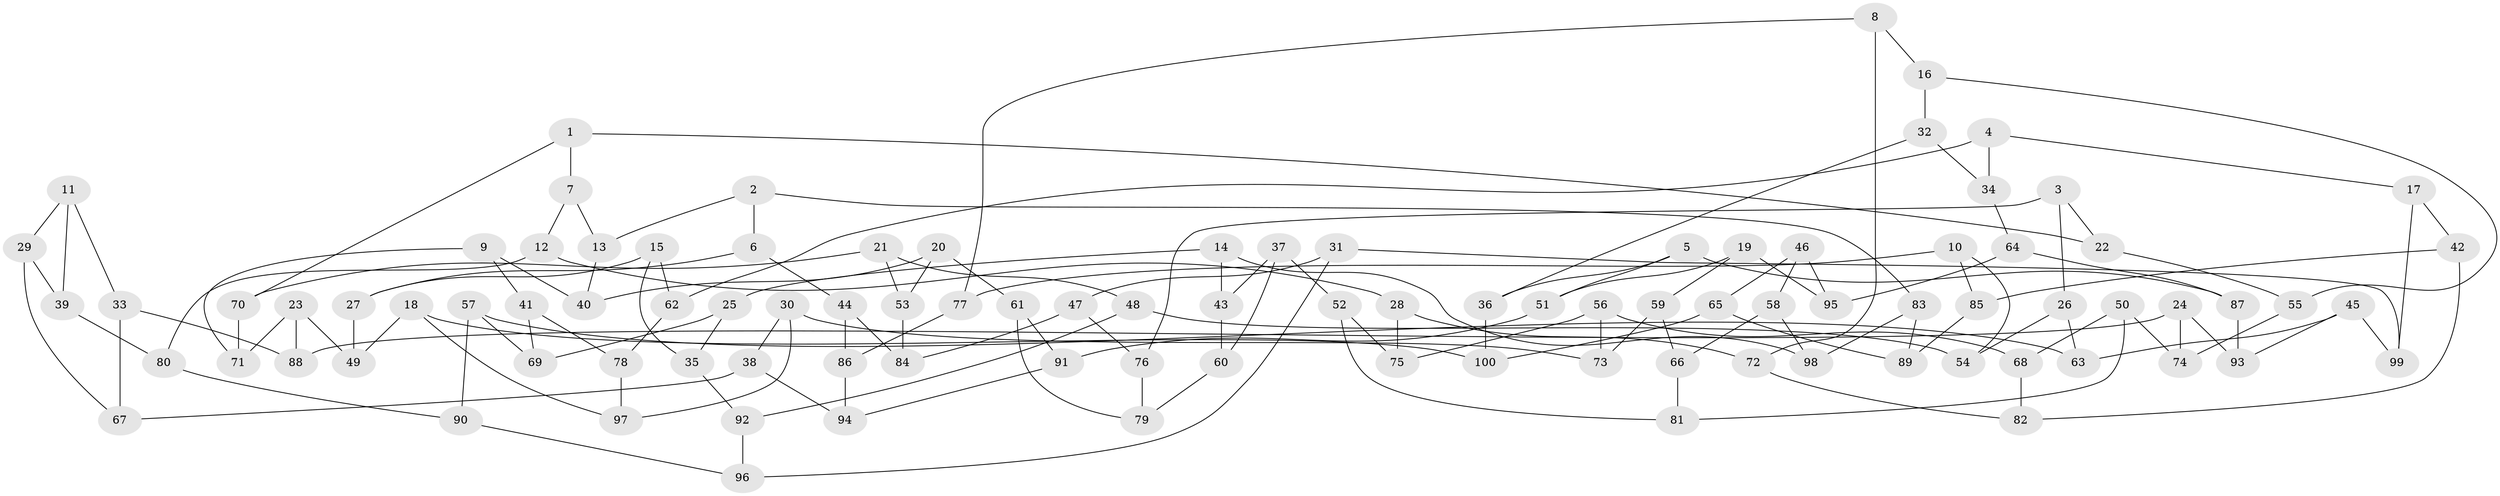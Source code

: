 // Generated by graph-tools (version 1.1) at 2025/11/02/21/25 10:11:15]
// undirected, 100 vertices, 150 edges
graph export_dot {
graph [start="1"]
  node [color=gray90,style=filled];
  1;
  2;
  3;
  4;
  5;
  6;
  7;
  8;
  9;
  10;
  11;
  12;
  13;
  14;
  15;
  16;
  17;
  18;
  19;
  20;
  21;
  22;
  23;
  24;
  25;
  26;
  27;
  28;
  29;
  30;
  31;
  32;
  33;
  34;
  35;
  36;
  37;
  38;
  39;
  40;
  41;
  42;
  43;
  44;
  45;
  46;
  47;
  48;
  49;
  50;
  51;
  52;
  53;
  54;
  55;
  56;
  57;
  58;
  59;
  60;
  61;
  62;
  63;
  64;
  65;
  66;
  67;
  68;
  69;
  70;
  71;
  72;
  73;
  74;
  75;
  76;
  77;
  78;
  79;
  80;
  81;
  82;
  83;
  84;
  85;
  86;
  87;
  88;
  89;
  90;
  91;
  92;
  93;
  94;
  95;
  96;
  97;
  98;
  99;
  100;
  1 -- 22;
  1 -- 70;
  1 -- 7;
  2 -- 13;
  2 -- 6;
  2 -- 83;
  3 -- 26;
  3 -- 76;
  3 -- 22;
  4 -- 17;
  4 -- 62;
  4 -- 34;
  5 -- 87;
  5 -- 51;
  5 -- 36;
  6 -- 27;
  6 -- 44;
  7 -- 13;
  7 -- 12;
  8 -- 72;
  8 -- 16;
  8 -- 77;
  9 -- 41;
  9 -- 71;
  9 -- 40;
  10 -- 77;
  10 -- 54;
  10 -- 85;
  11 -- 39;
  11 -- 29;
  11 -- 33;
  12 -- 80;
  12 -- 28;
  13 -- 40;
  14 -- 25;
  14 -- 98;
  14 -- 43;
  15 -- 35;
  15 -- 27;
  15 -- 62;
  16 -- 55;
  16 -- 32;
  17 -- 99;
  17 -- 42;
  18 -- 49;
  18 -- 97;
  18 -- 100;
  19 -- 95;
  19 -- 51;
  19 -- 59;
  20 -- 53;
  20 -- 40;
  20 -- 61;
  21 -- 70;
  21 -- 48;
  21 -- 53;
  22 -- 55;
  23 -- 49;
  23 -- 71;
  23 -- 88;
  24 -- 88;
  24 -- 93;
  24 -- 74;
  25 -- 35;
  25 -- 69;
  26 -- 63;
  26 -- 54;
  27 -- 49;
  28 -- 75;
  28 -- 72;
  29 -- 67;
  29 -- 39;
  30 -- 38;
  30 -- 73;
  30 -- 97;
  31 -- 47;
  31 -- 99;
  31 -- 96;
  32 -- 36;
  32 -- 34;
  33 -- 67;
  33 -- 88;
  34 -- 64;
  35 -- 92;
  36 -- 100;
  37 -- 52;
  37 -- 43;
  37 -- 60;
  38 -- 67;
  38 -- 94;
  39 -- 80;
  41 -- 78;
  41 -- 69;
  42 -- 85;
  42 -- 82;
  43 -- 60;
  44 -- 86;
  44 -- 84;
  45 -- 63;
  45 -- 99;
  45 -- 93;
  46 -- 95;
  46 -- 58;
  46 -- 65;
  47 -- 84;
  47 -- 76;
  48 -- 54;
  48 -- 92;
  50 -- 74;
  50 -- 68;
  50 -- 81;
  51 -- 91;
  52 -- 81;
  52 -- 75;
  53 -- 84;
  55 -- 74;
  56 -- 75;
  56 -- 68;
  56 -- 73;
  57 -- 90;
  57 -- 69;
  57 -- 63;
  58 -- 66;
  58 -- 98;
  59 -- 73;
  59 -- 66;
  60 -- 79;
  61 -- 91;
  61 -- 79;
  62 -- 78;
  64 -- 87;
  64 -- 95;
  65 -- 89;
  65 -- 100;
  66 -- 81;
  68 -- 82;
  70 -- 71;
  72 -- 82;
  76 -- 79;
  77 -- 86;
  78 -- 97;
  80 -- 90;
  83 -- 89;
  83 -- 98;
  85 -- 89;
  86 -- 94;
  87 -- 93;
  90 -- 96;
  91 -- 94;
  92 -- 96;
}
